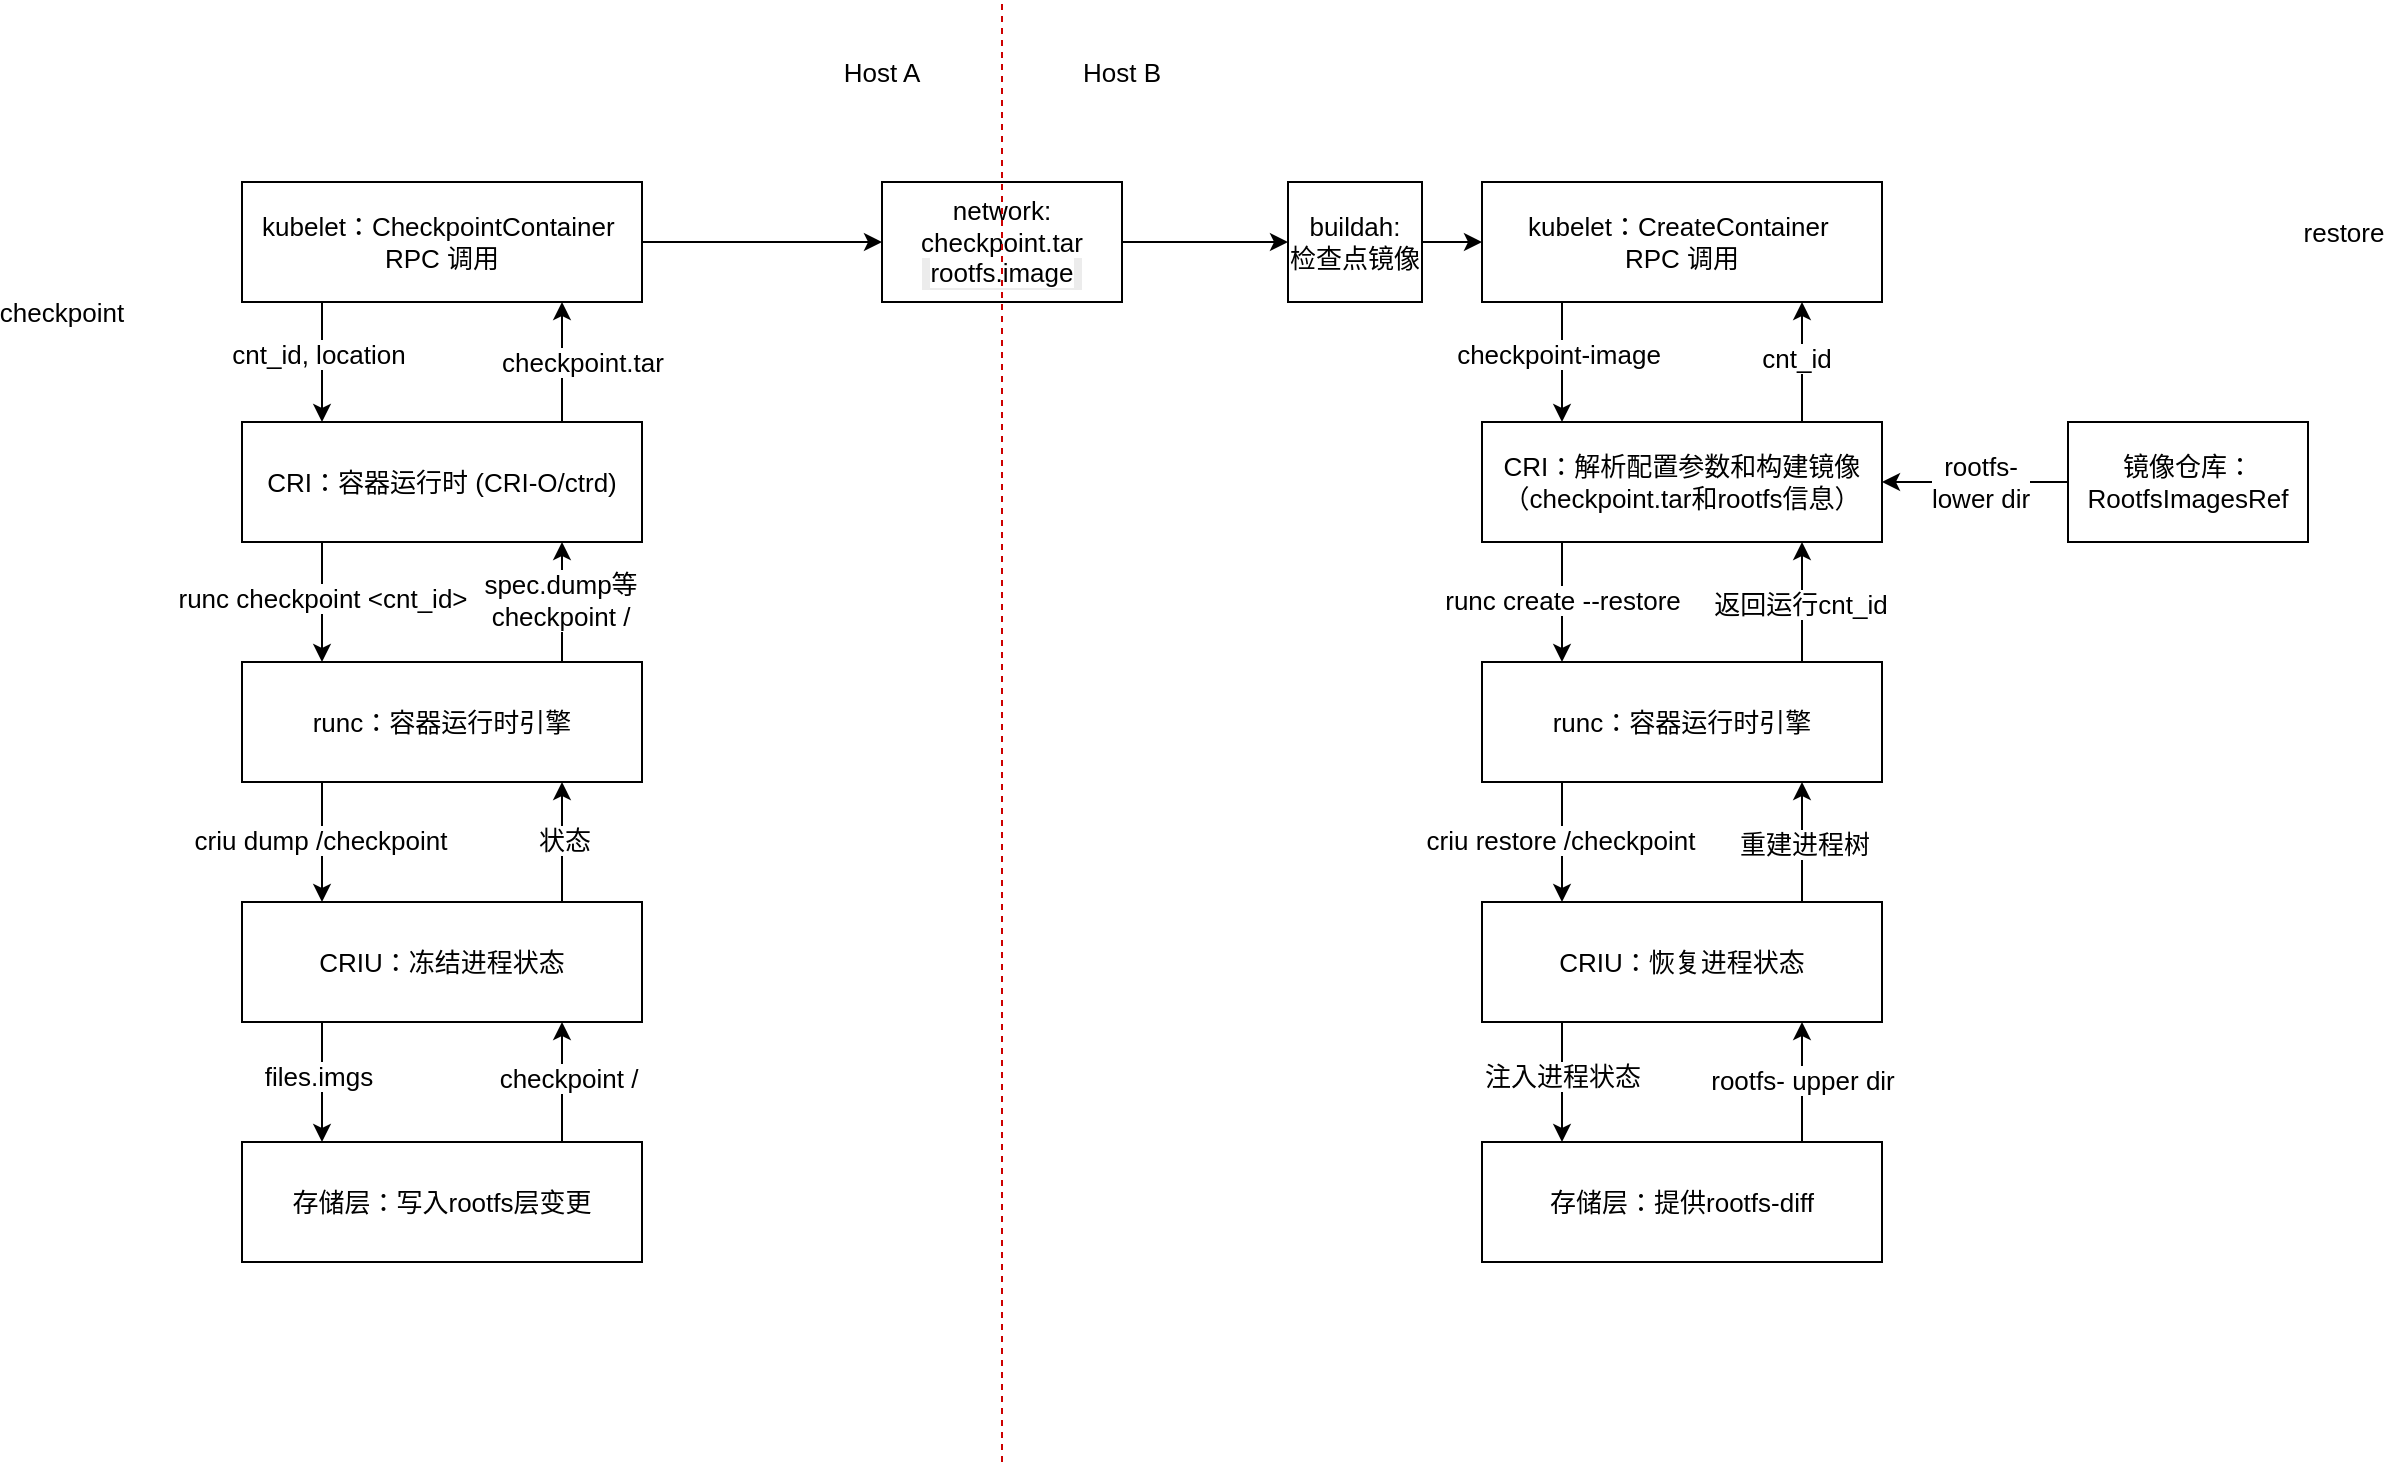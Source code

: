 <mxfile version="27.2.0">
  <diagram name="第 1 页" id="wFmKwV2rhvR8Owtk0ri_">
    <mxGraphModel dx="1354" dy="989" grid="1" gridSize="10" guides="1" tooltips="1" connect="1" arrows="1" fold="1" page="1" pageScale="1" pageWidth="827" pageHeight="1169" math="0" shadow="0">
      <root>
        <mxCell id="0" />
        <mxCell id="1" parent="0" />
        <mxCell id="1XKt61dq1AAJdnpW8KQM-6" style="edgeStyle=orthogonalEdgeStyle;rounded=0;orthogonalLoop=1;jettySize=auto;html=1;exitX=1;exitY=0.5;exitDx=0;exitDy=0;entryX=0;entryY=0.5;entryDx=0;entryDy=0;fontSize=13;" edge="1" parent="1" source="-F368aWE17oyrcBu3Lhg-1" target="1XKt61dq1AAJdnpW8KQM-5">
          <mxGeometry relative="1" as="geometry" />
        </mxCell>
        <mxCell id="1XKt61dq1AAJdnpW8KQM-7" value="&lt;div style=&quot;text-wrap-mode: wrap; background-color: rgb(236, 236, 236);&quot;&gt;&lt;br&gt;&lt;/div&gt;" style="edgeLabel;html=1;align=center;verticalAlign=middle;resizable=0;points=[];fontSize=13;" vertex="1" connectable="0" parent="1XKt61dq1AAJdnpW8KQM-6">
          <mxGeometry y="2" relative="1" as="geometry">
            <mxPoint x="-6" y="2" as="offset" />
          </mxGeometry>
        </mxCell>
        <mxCell id="-F368aWE17oyrcBu3Lhg-1" value="kubelet：&lt;span style=&quot;text-wrap-mode: nowrap; background-color: rgb(255, 255, 255);&quot;&gt;CheckpointContainer&amp;nbsp;&lt;/span&gt;&lt;div style=&quot;text-wrap-mode: nowrap;&quot;&gt;RPC 调用&lt;/div&gt;" style="rounded=0;whiteSpace=wrap;html=1;fontSize=13;" parent="1" vertex="1">
          <mxGeometry x="167" y="240" width="200" height="60" as="geometry" />
        </mxCell>
        <mxCell id="-F368aWE17oyrcBu3Lhg-2" value="&lt;font&gt;CRI：&lt;span style=&quot;background-color: transparent; color: light-dark(rgb(0, 0, 0), rgb(255, 255, 255));&quot;&gt;容器运行时 (CRI-O/ctrd)&lt;/span&gt;&lt;/font&gt;" style="rounded=0;whiteSpace=wrap;html=1;fontSize=13;" parent="1" vertex="1">
          <mxGeometry x="167" y="360" width="200" height="60" as="geometry" />
        </mxCell>
        <mxCell id="-F368aWE17oyrcBu3Lhg-3" value="&lt;font&gt;runc：&lt;span style=&quot;background-color: transparent; color: light-dark(rgb(0, 0, 0), rgb(255, 255, 255));&quot;&gt;容器运行时引擎&lt;/span&gt;&lt;/font&gt;" style="rounded=0;whiteSpace=wrap;html=1;fontSize=13;" parent="1" vertex="1">
          <mxGeometry x="167" y="480" width="200" height="60" as="geometry" />
        </mxCell>
        <mxCell id="-F368aWE17oyrcBu3Lhg-4" value="&lt;font&gt;CRIU：&lt;span style=&quot;background-color: transparent; color: light-dark(rgb(0, 0, 0), rgb(255, 255, 255));&quot;&gt;冻结进程状态&lt;/span&gt;&lt;/font&gt;" style="rounded=0;whiteSpace=wrap;html=1;fontSize=13;" parent="1" vertex="1">
          <mxGeometry x="167" y="600" width="200" height="60" as="geometry" />
        </mxCell>
        <mxCell id="-F368aWE17oyrcBu3Lhg-5" value="&lt;span style=&quot;text-wrap-mode: nowrap; background-color: rgb(255, 255, 255);&quot;&gt;存储层：&lt;/span&gt;&lt;span style=&quot;color: light-dark(rgb(0, 0, 0), rgb(255, 255, 255)); text-wrap-mode: nowrap; background-color: rgb(255, 255, 255);&quot;&gt;写入rootfs层&lt;/span&gt;&lt;span style=&quot;text-wrap-mode: nowrap; background-color: transparent; color: light-dark(rgb(0, 0, 0), rgb(255, 255, 255));&quot;&gt;变更&lt;/span&gt;" style="rounded=0;whiteSpace=wrap;html=1;fontSize=13;" parent="1" vertex="1">
          <mxGeometry x="167" y="720" width="200" height="60" as="geometry" />
        </mxCell>
        <mxCell id="-F368aWE17oyrcBu3Lhg-6" value="" style="endArrow=classic;html=1;rounded=0;entryX=0.3;entryY=0;entryDx=0;entryDy=0;entryPerimeter=0;fontSize=13;" parent="1" edge="1">
          <mxGeometry width="50" height="50" relative="1" as="geometry">
            <mxPoint x="207" y="300" as="sourcePoint" />
            <mxPoint x="207" y="360" as="targetPoint" />
          </mxGeometry>
        </mxCell>
        <mxCell id="-F368aWE17oyrcBu3Lhg-19" value="cnt_id, location" style="edgeLabel;html=1;align=center;verticalAlign=middle;resizable=0;points=[];fontSize=13;" parent="-F368aWE17oyrcBu3Lhg-6" vertex="1" connectable="0">
          <mxGeometry x="-0.15" y="-2" relative="1" as="geometry">
            <mxPoint as="offset" />
          </mxGeometry>
        </mxCell>
        <mxCell id="-F368aWE17oyrcBu3Lhg-7" value="" style="endArrow=classic;html=1;rounded=0;entryX=0.3;entryY=0;entryDx=0;entryDy=0;entryPerimeter=0;fontSize=13;" parent="1" edge="1">
          <mxGeometry width="50" height="50" relative="1" as="geometry">
            <mxPoint x="207" y="420" as="sourcePoint" />
            <mxPoint x="207" y="480" as="targetPoint" />
          </mxGeometry>
        </mxCell>
        <mxCell id="-F368aWE17oyrcBu3Lhg-21" value="runc checkpoint &amp;lt;cnt_id&amp;gt;" style="edgeLabel;html=1;align=center;verticalAlign=middle;resizable=0;points=[];fontSize=13;" parent="-F368aWE17oyrcBu3Lhg-7" vertex="1" connectable="0">
          <mxGeometry x="-0.217" relative="1" as="geometry">
            <mxPoint y="4" as="offset" />
          </mxGeometry>
        </mxCell>
        <mxCell id="-F368aWE17oyrcBu3Lhg-8" value="" style="endArrow=classic;html=1;rounded=0;entryX=0.3;entryY=0;entryDx=0;entryDy=0;entryPerimeter=0;fontSize=13;" parent="1" edge="1">
          <mxGeometry width="50" height="50" relative="1" as="geometry">
            <mxPoint x="207" y="540" as="sourcePoint" />
            <mxPoint x="207" y="600" as="targetPoint" />
          </mxGeometry>
        </mxCell>
        <mxCell id="-F368aWE17oyrcBu3Lhg-23" value="criu dump /checkpoint" style="edgeLabel;html=1;align=center;verticalAlign=middle;resizable=0;points=[];fontSize=13;" parent="-F368aWE17oyrcBu3Lhg-8" vertex="1" connectable="0">
          <mxGeometry x="-0.05" y="-1" relative="1" as="geometry">
            <mxPoint as="offset" />
          </mxGeometry>
        </mxCell>
        <mxCell id="-F368aWE17oyrcBu3Lhg-9" value="" style="endArrow=classic;html=1;rounded=0;entryX=0.3;entryY=0;entryDx=0;entryDy=0;entryPerimeter=0;fontSize=13;" parent="1" edge="1">
          <mxGeometry width="50" height="50" relative="1" as="geometry">
            <mxPoint x="207" y="660" as="sourcePoint" />
            <mxPoint x="207" y="720" as="targetPoint" />
          </mxGeometry>
        </mxCell>
        <mxCell id="1XKt61dq1AAJdnpW8KQM-11" value="files.imgs" style="edgeLabel;html=1;align=center;verticalAlign=middle;resizable=0;points=[];fontSize=13;" vertex="1" connectable="0" parent="-F368aWE17oyrcBu3Lhg-9">
          <mxGeometry x="-0.1" y="-2" relative="1" as="geometry">
            <mxPoint as="offset" />
          </mxGeometry>
        </mxCell>
        <mxCell id="-F368aWE17oyrcBu3Lhg-10" value="" style="endArrow=classic;html=1;rounded=0;entryX=1;entryY=0.75;entryDx=0;entryDy=0;fontSize=13;" parent="1" edge="1">
          <mxGeometry width="50" height="50" relative="1" as="geometry">
            <mxPoint x="327" y="360" as="sourcePoint" />
            <mxPoint x="327" y="300" as="targetPoint" />
          </mxGeometry>
        </mxCell>
        <mxCell id="-F368aWE17oyrcBu3Lhg-20" value="checkpoint.tar" style="edgeLabel;html=1;align=center;verticalAlign=middle;resizable=0;points=[];fontSize=13;" parent="-F368aWE17oyrcBu3Lhg-10" vertex="1" connectable="0">
          <mxGeometry x="0.117" y="1" relative="1" as="geometry">
            <mxPoint x="11" y="3" as="offset" />
          </mxGeometry>
        </mxCell>
        <mxCell id="-F368aWE17oyrcBu3Lhg-11" style="edgeStyle=orthogonalEdgeStyle;rounded=0;orthogonalLoop=1;jettySize=auto;html=1;exitX=0.5;exitY=1;exitDx=0;exitDy=0;fontSize=13;" parent="1" source="-F368aWE17oyrcBu3Lhg-1" target="-F368aWE17oyrcBu3Lhg-1" edge="1">
          <mxGeometry relative="1" as="geometry" />
        </mxCell>
        <mxCell id="-F368aWE17oyrcBu3Lhg-12" value="" style="endArrow=classic;html=1;rounded=0;entryX=1;entryY=0.75;entryDx=0;entryDy=0;fontSize=13;" parent="1" edge="1">
          <mxGeometry width="50" height="50" relative="1" as="geometry">
            <mxPoint x="327" y="480" as="sourcePoint" />
            <mxPoint x="327" y="420" as="targetPoint" />
          </mxGeometry>
        </mxCell>
        <mxCell id="-F368aWE17oyrcBu3Lhg-22" value="spec.dump等&lt;div&gt;&lt;span style=&quot;color: light-dark(rgb(0, 0, 0), rgb(255, 255, 255));&quot;&gt;checkpoint /&lt;/span&gt;&lt;/div&gt;" style="edgeLabel;html=1;align=center;verticalAlign=middle;resizable=0;points=[];fontSize=13;" parent="-F368aWE17oyrcBu3Lhg-12" vertex="1" connectable="0">
          <mxGeometry x="-0.017" y="1" relative="1" as="geometry">
            <mxPoint y="-2" as="offset" />
          </mxGeometry>
        </mxCell>
        <mxCell id="-F368aWE17oyrcBu3Lhg-13" value="" style="endArrow=classic;html=1;rounded=0;entryX=1;entryY=0.75;entryDx=0;entryDy=0;fontSize=13;" parent="1" edge="1">
          <mxGeometry width="50" height="50" relative="1" as="geometry">
            <mxPoint x="327" y="600" as="sourcePoint" />
            <mxPoint x="327" y="540" as="targetPoint" />
          </mxGeometry>
        </mxCell>
        <mxCell id="-F368aWE17oyrcBu3Lhg-53" value="状态" style="edgeLabel;html=1;align=center;verticalAlign=middle;resizable=0;points=[];fontSize=13;" parent="-F368aWE17oyrcBu3Lhg-13" vertex="1" connectable="0">
          <mxGeometry x="-0.017" y="-1" relative="1" as="geometry">
            <mxPoint y="-2" as="offset" />
          </mxGeometry>
        </mxCell>
        <mxCell id="-F368aWE17oyrcBu3Lhg-14" value="" style="endArrow=classic;html=1;rounded=0;entryX=1;entryY=0.75;entryDx=0;entryDy=0;fontSize=13;" parent="1" edge="1">
          <mxGeometry width="50" height="50" relative="1" as="geometry">
            <mxPoint x="327" y="720" as="sourcePoint" />
            <mxPoint x="327" y="660" as="targetPoint" />
          </mxGeometry>
        </mxCell>
        <mxCell id="-F368aWE17oyrcBu3Lhg-51" value="checkpoint /" style="edgeLabel;html=1;align=center;verticalAlign=middle;resizable=0;points=[];fontSize=13;" parent="-F368aWE17oyrcBu3Lhg-14" vertex="1" connectable="0">
          <mxGeometry x="0.117" y="-3" relative="1" as="geometry">
            <mxPoint y="1" as="offset" />
          </mxGeometry>
        </mxCell>
        <mxCell id="-F368aWE17oyrcBu3Lhg-15" value="checkpoint" style="text;html=1;align=center;verticalAlign=middle;whiteSpace=wrap;rounded=0;fontSize=13;" parent="1" vertex="1">
          <mxGeometry x="47" y="290" width="60" height="30" as="geometry" />
        </mxCell>
        <mxCell id="-F368aWE17oyrcBu3Lhg-27" value="kubelet：&lt;span style=&quot;text-wrap-mode: nowrap; background-color: rgb(255, 255, 255);&quot;&gt;CreateContainer&amp;nbsp;&lt;/span&gt;&lt;div style=&quot;text-wrap-mode: nowrap;&quot;&gt;RPC 调用&lt;/div&gt;" style="rounded=0;whiteSpace=wrap;html=1;fontSize=13;" parent="1" vertex="1">
          <mxGeometry x="787" y="240" width="200" height="60" as="geometry" />
        </mxCell>
        <mxCell id="-F368aWE17oyrcBu3Lhg-28" value="&lt;font&gt;CRI：&lt;span style=&quot;background-color: transparent; color: light-dark(rgb(0, 0, 0), rgb(255, 255, 255));&quot;&gt;解析配置参数和构建镜像&lt;/span&gt;&lt;/font&gt;&lt;div&gt;&lt;font&gt;&lt;span style=&quot;background-color: transparent; color: light-dark(rgb(0, 0, 0), rgb(255, 255, 255));&quot;&gt;（checkpoint.tar和rootfs信息）&lt;/span&gt;&lt;/font&gt;&lt;/div&gt;" style="rounded=0;whiteSpace=wrap;html=1;fontSize=13;" parent="1" vertex="1">
          <mxGeometry x="787" y="360" width="200" height="60" as="geometry" />
        </mxCell>
        <mxCell id="-F368aWE17oyrcBu3Lhg-29" value="&lt;font&gt;runc：&lt;span style=&quot;background-color: transparent; color: light-dark(rgb(0, 0, 0), rgb(255, 255, 255));&quot;&gt;容器运行时引擎&lt;/span&gt;&lt;/font&gt;" style="rounded=0;whiteSpace=wrap;html=1;fontSize=13;" parent="1" vertex="1">
          <mxGeometry x="787" y="480" width="200" height="60" as="geometry" />
        </mxCell>
        <mxCell id="-F368aWE17oyrcBu3Lhg-30" value="&lt;font&gt;CRIU：&lt;span style=&quot;background-color: transparent; color: light-dark(rgb(0, 0, 0), rgb(255, 255, 255));&quot;&gt;恢复进程状态&lt;/span&gt;&lt;/font&gt;" style="rounded=0;whiteSpace=wrap;html=1;fontSize=13;" parent="1" vertex="1">
          <mxGeometry x="787" y="600" width="200" height="60" as="geometry" />
        </mxCell>
        <mxCell id="-F368aWE17oyrcBu3Lhg-31" value="存储层：提供rootfs-diff" style="rounded=0;whiteSpace=wrap;html=1;fontSize=13;" parent="1" vertex="1">
          <mxGeometry x="787" y="720" width="200" height="60" as="geometry" />
        </mxCell>
        <mxCell id="-F368aWE17oyrcBu3Lhg-32" value="" style="endArrow=classic;html=1;rounded=0;entryX=0.3;entryY=0;entryDx=0;entryDy=0;entryPerimeter=0;fontSize=13;" parent="1" edge="1">
          <mxGeometry width="50" height="50" relative="1" as="geometry">
            <mxPoint x="827" y="300" as="sourcePoint" />
            <mxPoint x="827" y="360" as="targetPoint" />
          </mxGeometry>
        </mxCell>
        <mxCell id="-F368aWE17oyrcBu3Lhg-33" value="checkpoint-image" style="edgeLabel;html=1;align=center;verticalAlign=middle;resizable=0;points=[];fontSize=13;" parent="-F368aWE17oyrcBu3Lhg-32" vertex="1" connectable="0">
          <mxGeometry x="-0.15" y="-2" relative="1" as="geometry">
            <mxPoint as="offset" />
          </mxGeometry>
        </mxCell>
        <mxCell id="-F368aWE17oyrcBu3Lhg-34" value="" style="endArrow=classic;html=1;rounded=0;entryX=0.3;entryY=0;entryDx=0;entryDy=0;entryPerimeter=0;fontSize=13;" parent="1" edge="1">
          <mxGeometry width="50" height="50" relative="1" as="geometry">
            <mxPoint x="827" y="420" as="sourcePoint" />
            <mxPoint x="827" y="480" as="targetPoint" />
          </mxGeometry>
        </mxCell>
        <mxCell id="-F368aWE17oyrcBu3Lhg-35" value="runc create --restore" style="edgeLabel;html=1;align=center;verticalAlign=middle;resizable=0;points=[];fontSize=13;" parent="-F368aWE17oyrcBu3Lhg-34" vertex="1" connectable="0">
          <mxGeometry x="-0.217" relative="1" as="geometry">
            <mxPoint y="5" as="offset" />
          </mxGeometry>
        </mxCell>
        <mxCell id="-F368aWE17oyrcBu3Lhg-36" value="" style="endArrow=classic;html=1;rounded=0;entryX=0.3;entryY=0;entryDx=0;entryDy=0;entryPerimeter=0;fontSize=13;" parent="1" edge="1">
          <mxGeometry width="50" height="50" relative="1" as="geometry">
            <mxPoint x="827" y="540" as="sourcePoint" />
            <mxPoint x="827" y="600" as="targetPoint" />
          </mxGeometry>
        </mxCell>
        <mxCell id="-F368aWE17oyrcBu3Lhg-37" value="criu restore /checkpoint" style="edgeLabel;html=1;align=center;verticalAlign=middle;resizable=0;points=[];fontSize=13;" parent="-F368aWE17oyrcBu3Lhg-36" vertex="1" connectable="0">
          <mxGeometry x="-0.05" y="-1" relative="1" as="geometry">
            <mxPoint as="offset" />
          </mxGeometry>
        </mxCell>
        <mxCell id="-F368aWE17oyrcBu3Lhg-38" value="" style="endArrow=classic;html=1;rounded=0;entryX=0.3;entryY=0;entryDx=0;entryDy=0;entryPerimeter=0;fontSize=13;" parent="1" edge="1">
          <mxGeometry width="50" height="50" relative="1" as="geometry">
            <mxPoint x="827" y="660" as="sourcePoint" />
            <mxPoint x="827" y="720" as="targetPoint" />
          </mxGeometry>
        </mxCell>
        <mxCell id="1XKt61dq1AAJdnpW8KQM-14" value="注入进程状态" style="edgeLabel;html=1;align=center;verticalAlign=middle;resizable=0;points=[];fontSize=13;" vertex="1" connectable="0" parent="-F368aWE17oyrcBu3Lhg-38">
          <mxGeometry x="-0.1" relative="1" as="geometry">
            <mxPoint as="offset" />
          </mxGeometry>
        </mxCell>
        <mxCell id="-F368aWE17oyrcBu3Lhg-40" value="" style="endArrow=classic;html=1;rounded=0;entryX=1;entryY=0.75;entryDx=0;entryDy=0;fontSize=13;" parent="1" edge="1">
          <mxGeometry width="50" height="50" relative="1" as="geometry">
            <mxPoint x="947" y="360" as="sourcePoint" />
            <mxPoint x="947" y="300" as="targetPoint" />
          </mxGeometry>
        </mxCell>
        <mxCell id="1XKt61dq1AAJdnpW8KQM-1" value="cnt_id" style="edgeLabel;html=1;align=center;verticalAlign=middle;resizable=0;points=[];fontSize=13;" vertex="1" connectable="0" parent="-F368aWE17oyrcBu3Lhg-40">
          <mxGeometry x="0.083" y="3" relative="1" as="geometry">
            <mxPoint as="offset" />
          </mxGeometry>
        </mxCell>
        <mxCell id="-F368aWE17oyrcBu3Lhg-42" style="edgeStyle=orthogonalEdgeStyle;rounded=0;orthogonalLoop=1;jettySize=auto;html=1;exitX=0.5;exitY=1;exitDx=0;exitDy=0;fontSize=13;" parent="1" source="-F368aWE17oyrcBu3Lhg-27" target="-F368aWE17oyrcBu3Lhg-27" edge="1">
          <mxGeometry relative="1" as="geometry" />
        </mxCell>
        <mxCell id="-F368aWE17oyrcBu3Lhg-43" value="" style="endArrow=classic;html=1;rounded=0;entryX=1;entryY=0.75;entryDx=0;entryDy=0;fontSize=13;" parent="1" edge="1">
          <mxGeometry width="50" height="50" relative="1" as="geometry">
            <mxPoint x="947" y="480" as="sourcePoint" />
            <mxPoint x="947" y="420" as="targetPoint" />
          </mxGeometry>
        </mxCell>
        <mxCell id="-F368aWE17oyrcBu3Lhg-44" value="&lt;div&gt;返回运行cnt_id&lt;/div&gt;" style="edgeLabel;html=1;align=center;verticalAlign=middle;resizable=0;points=[];fontSize=13;" parent="-F368aWE17oyrcBu3Lhg-43" vertex="1" connectable="0">
          <mxGeometry x="-0.017" y="1" relative="1" as="geometry">
            <mxPoint as="offset" />
          </mxGeometry>
        </mxCell>
        <mxCell id="-F368aWE17oyrcBu3Lhg-45" value="" style="endArrow=classic;html=1;rounded=0;entryX=1;entryY=0.75;entryDx=0;entryDy=0;fontSize=13;" parent="1" edge="1">
          <mxGeometry width="50" height="50" relative="1" as="geometry">
            <mxPoint x="947" y="600" as="sourcePoint" />
            <mxPoint x="947" y="540" as="targetPoint" />
          </mxGeometry>
        </mxCell>
        <mxCell id="-F368aWE17oyrcBu3Lhg-46" value="重建进程树" style="edgeLabel;html=1;align=center;verticalAlign=middle;resizable=0;points=[];fontSize=13;" parent="-F368aWE17oyrcBu3Lhg-45" vertex="1" connectable="0">
          <mxGeometry x="0.017" y="-1" relative="1" as="geometry">
            <mxPoint y="1" as="offset" />
          </mxGeometry>
        </mxCell>
        <mxCell id="-F368aWE17oyrcBu3Lhg-47" value="" style="endArrow=classic;html=1;rounded=0;entryX=1;entryY=0.75;entryDx=0;entryDy=0;fontSize=13;" parent="1" edge="1">
          <mxGeometry width="50" height="50" relative="1" as="geometry">
            <mxPoint x="947" y="720" as="sourcePoint" />
            <mxPoint x="947" y="660" as="targetPoint" />
          </mxGeometry>
        </mxCell>
        <mxCell id="-F368aWE17oyrcBu3Lhg-48" value="rootfs- upper dir" style="edgeLabel;html=1;align=center;verticalAlign=middle;resizable=0;points=[];fontSize=13;" parent="-F368aWE17oyrcBu3Lhg-47" vertex="1" connectable="0">
          <mxGeometry x="0.05" relative="1" as="geometry">
            <mxPoint as="offset" />
          </mxGeometry>
        </mxCell>
        <mxCell id="-F368aWE17oyrcBu3Lhg-49" value="restore" style="text;html=1;align=center;verticalAlign=middle;whiteSpace=wrap;rounded=0;fontSize=13;" parent="1" vertex="1">
          <mxGeometry x="1188" y="250" width="60" height="30" as="geometry" />
        </mxCell>
        <mxCell id="1XKt61dq1AAJdnpW8KQM-9" style="edgeStyle=orthogonalEdgeStyle;rounded=0;orthogonalLoop=1;jettySize=auto;html=1;exitX=1;exitY=0.5;exitDx=0;exitDy=0;entryX=0;entryY=0.5;entryDx=0;entryDy=0;fontSize=13;" edge="1" parent="1" source="1XKt61dq1AAJdnpW8KQM-4" target="-F368aWE17oyrcBu3Lhg-27">
          <mxGeometry relative="1" as="geometry" />
        </mxCell>
        <mxCell id="1XKt61dq1AAJdnpW8KQM-4" value="&lt;div&gt;&lt;span style=&quot;text-wrap-mode: nowrap; background-color: rgb(255, 255, 255);&quot;&gt;buildah:&lt;/span&gt;&lt;/div&gt;&lt;div&gt;&lt;span style=&quot;text-wrap-mode: nowrap; background-color: rgb(255, 255, 255);&quot;&gt;检查点镜像&lt;/span&gt;&lt;/div&gt;" style="rounded=0;whiteSpace=wrap;html=1;fontSize=13;" vertex="1" parent="1">
          <mxGeometry x="690" y="240" width="67" height="60" as="geometry" />
        </mxCell>
        <mxCell id="1XKt61dq1AAJdnpW8KQM-8" style="edgeStyle=orthogonalEdgeStyle;rounded=0;orthogonalLoop=1;jettySize=auto;html=1;entryX=0;entryY=0.5;entryDx=0;entryDy=0;fontSize=13;" edge="1" parent="1" source="1XKt61dq1AAJdnpW8KQM-5" target="1XKt61dq1AAJdnpW8KQM-4">
          <mxGeometry relative="1" as="geometry">
            <mxPoint x="607" y="270" as="sourcePoint" />
          </mxGeometry>
        </mxCell>
        <mxCell id="1XKt61dq1AAJdnpW8KQM-5" value="network:&lt;div&gt;&lt;span style=&quot;background-color: light-dark(rgb(255, 255, 255), rgb(18, 18, 18)); text-wrap-mode: nowrap; color: light-dark(rgb(0, 0, 0), rgb(255, 255, 255));&quot;&gt;checkpoint.tar&lt;/span&gt;&lt;div style=&quot;background-color: rgb(236, 236, 236);&quot;&gt;&lt;span style=&quot;text-wrap-mode: nowrap; background-color: rgb(255, 255, 255);&quot;&gt;rootfs.image&lt;/span&gt;&lt;/div&gt;&lt;/div&gt;" style="rounded=0;whiteSpace=wrap;html=1;fontSize=13;" vertex="1" parent="1">
          <mxGeometry x="487" y="240" width="120" height="60" as="geometry" />
        </mxCell>
        <mxCell id="1XKt61dq1AAJdnpW8KQM-12" style="edgeStyle=orthogonalEdgeStyle;rounded=0;orthogonalLoop=1;jettySize=auto;html=1;exitX=0;exitY=0.5;exitDx=0;exitDy=0;entryX=1;entryY=0.5;entryDx=0;entryDy=0;fontSize=13;" edge="1" parent="1" source="1XKt61dq1AAJdnpW8KQM-10" target="-F368aWE17oyrcBu3Lhg-28">
          <mxGeometry relative="1" as="geometry" />
        </mxCell>
        <mxCell id="1XKt61dq1AAJdnpW8KQM-13" value="&lt;div&gt;rootfs-&lt;/div&gt;lower dir" style="edgeLabel;html=1;align=center;verticalAlign=middle;resizable=0;points=[];fontSize=13;" vertex="1" connectable="0" parent="1XKt61dq1AAJdnpW8KQM-12">
          <mxGeometry x="-0.086" relative="1" as="geometry">
            <mxPoint x="-2" as="offset" />
          </mxGeometry>
        </mxCell>
        <mxCell id="1XKt61dq1AAJdnpW8KQM-10" value="镜像仓库：RootfsImagesRef" style="rounded=0;whiteSpace=wrap;html=1;fontSize=13;" vertex="1" parent="1">
          <mxGeometry x="1080" y="360" width="120" height="60" as="geometry" />
        </mxCell>
        <mxCell id="1XKt61dq1AAJdnpW8KQM-15" value="" style="endArrow=none;dashed=1;html=1;rounded=0;fontColor=#990000;strokeColor=#CC0000;fontSize=13;" edge="1" parent="1">
          <mxGeometry width="50" height="50" relative="1" as="geometry">
            <mxPoint x="547" y="880" as="sourcePoint" />
            <mxPoint x="547" y="150" as="targetPoint" />
          </mxGeometry>
        </mxCell>
        <mxCell id="1XKt61dq1AAJdnpW8KQM-16" value="Host A" style="text;html=1;align=center;verticalAlign=middle;whiteSpace=wrap;rounded=0;fontSize=13;" vertex="1" parent="1">
          <mxGeometry x="457" y="170" width="60" height="30" as="geometry" />
        </mxCell>
        <mxCell id="1XKt61dq1AAJdnpW8KQM-17" value="Host B" style="text;html=1;align=center;verticalAlign=middle;whiteSpace=wrap;rounded=0;fontSize=13;" vertex="1" parent="1">
          <mxGeometry x="577" y="170" width="60" height="30" as="geometry" />
        </mxCell>
      </root>
    </mxGraphModel>
  </diagram>
</mxfile>
